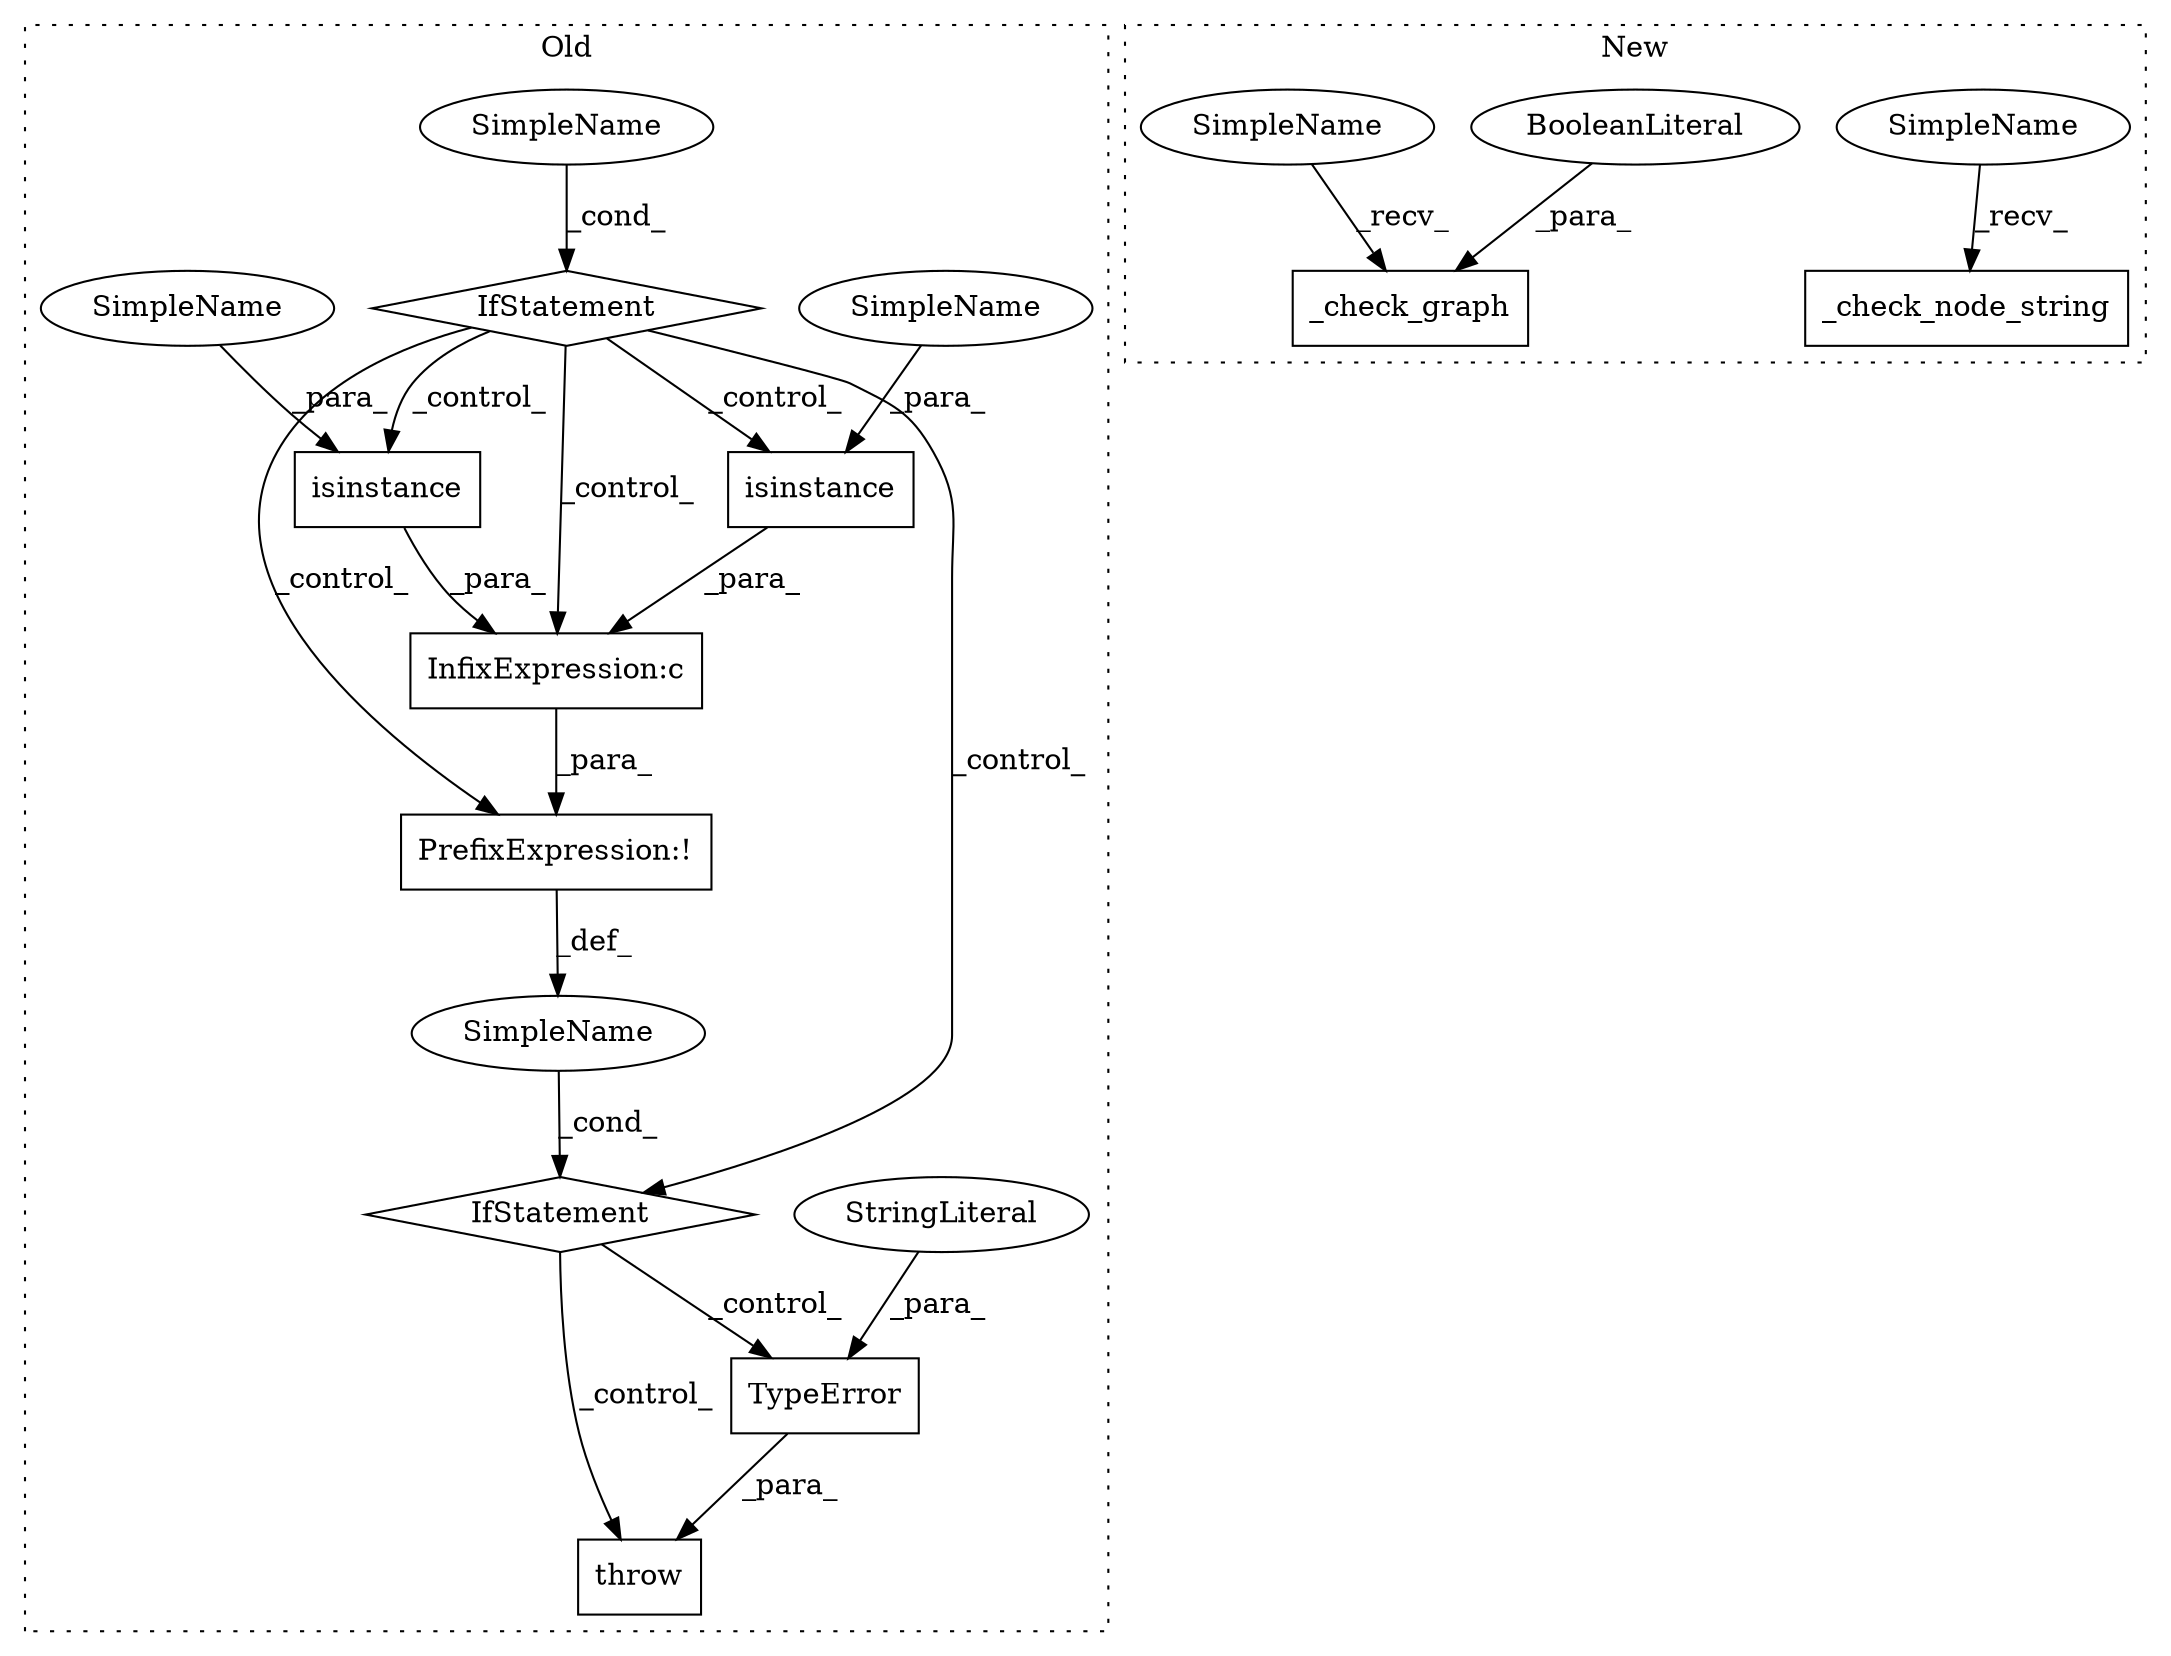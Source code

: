 digraph G {
subgraph cluster0 {
1 [label="throw" a="53" s="528" l="6" shape="box"];
3 [label="isinstance" a="32" s="487,512" l="11,1" shape="box"];
4 [label="SimpleName" a="42" s="" l="" shape="ellipse"];
5 [label="TypeError" a="32" s="534,575" l="10,1" shape="box"];
6 [label="IfStatement" a="25" s="451,514" l="4,2" shape="diamond"];
7 [label="PrefixExpression:!" a="38" s="455" l="1" shape="box"];
8 [label="StringLiteral" a="45" s="544" l="31" shape="ellipse"];
9 [label="isinstance" a="32" s="457,482" l="11,1" shape="box"];
10 [label="InfixExpression:c" a="27" s="483" l="4" shape="box"];
11 [label="SimpleName" a="42" s="" l="" shape="ellipse"];
14 [label="IfStatement" a="25" s="337,355" l="4,2" shape="diamond"];
15 [label="SimpleName" a="42" s="506" l="6" shape="ellipse"];
16 [label="SimpleName" a="42" s="476" l="6" shape="ellipse"];
label = "Old";
style="dotted";
}
subgraph cluster1 {
2 [label="_check_node_string" a="32" s="363,410" l="19,1" shape="box"];
12 [label="_check_graph" a="32" s="546,563" l="13,1" shape="box"];
13 [label="BooleanLiteral" a="9" s="559" l="4" shape="ellipse"];
17 [label="SimpleName" a="42" s="358" l="4" shape="ellipse"];
18 [label="SimpleName" a="42" s="541" l="4" shape="ellipse"];
label = "New";
style="dotted";
}
3 -> 10 [label="_para_"];
4 -> 6 [label="_cond_"];
5 -> 1 [label="_para_"];
6 -> 1 [label="_control_"];
6 -> 5 [label="_control_"];
7 -> 4 [label="_def_"];
8 -> 5 [label="_para_"];
9 -> 10 [label="_para_"];
10 -> 7 [label="_para_"];
11 -> 14 [label="_cond_"];
13 -> 12 [label="_para_"];
14 -> 6 [label="_control_"];
14 -> 7 [label="_control_"];
14 -> 9 [label="_control_"];
14 -> 10 [label="_control_"];
14 -> 3 [label="_control_"];
15 -> 3 [label="_para_"];
16 -> 9 [label="_para_"];
17 -> 2 [label="_recv_"];
18 -> 12 [label="_recv_"];
}